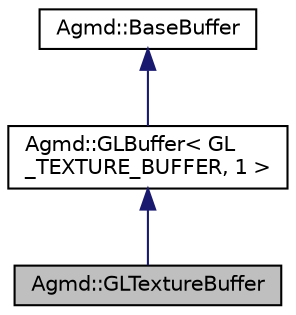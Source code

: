digraph "Agmd::GLTextureBuffer"
{
  edge [fontname="Helvetica",fontsize="10",labelfontname="Helvetica",labelfontsize="10"];
  node [fontname="Helvetica",fontsize="10",shape=record];
  Node1 [label="Agmd::GLTextureBuffer",height=0.2,width=0.4,color="black", fillcolor="grey75", style="filled" fontcolor="black"];
  Node2 -> Node1 [dir="back",color="midnightblue",fontsize="10",style="solid",fontname="Helvetica"];
  Node2 [label="Agmd::GLBuffer\< GL\l_TEXTURE_BUFFER, 1 \>",height=0.2,width=0.4,color="black", fillcolor="white", style="filled",URL="$class_agmd_1_1_g_l_buffer.html"];
  Node3 -> Node2 [dir="back",color="midnightblue",fontsize="10",style="solid",fontname="Helvetica"];
  Node3 [label="Agmd::BaseBuffer",height=0.2,width=0.4,color="black", fillcolor="white", style="filled",URL="$class_agmd_1_1_base_buffer.html"];
}
